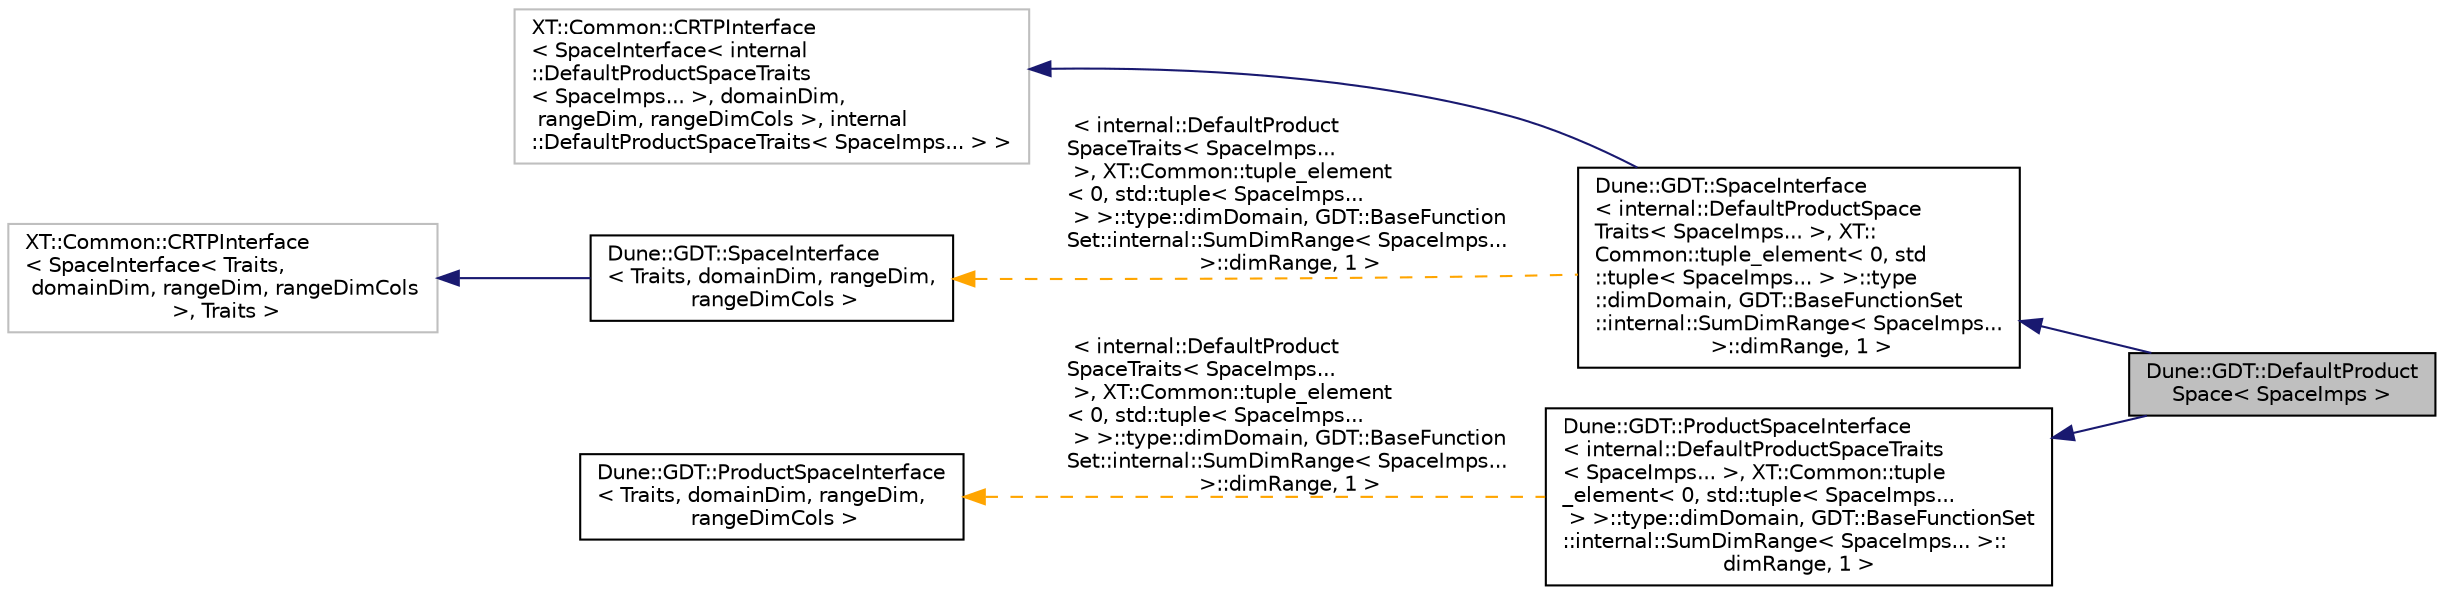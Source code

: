 digraph "Dune::GDT::DefaultProductSpace&lt; SpaceImps &gt;"
{
  edge [fontname="Helvetica",fontsize="10",labelfontname="Helvetica",labelfontsize="10"];
  node [fontname="Helvetica",fontsize="10",shape=record];
  rankdir="LR";
  Node0 [label="Dune::GDT::DefaultProduct\lSpace\< SpaceImps \>",height=0.2,width=0.4,color="black", fillcolor="grey75", style="filled", fontcolor="black"];
  Node1 -> Node0 [dir="back",color="midnightblue",fontsize="10",style="solid",fontname="Helvetica"];
  Node1 [label="Dune::GDT::SpaceInterface\l\< internal::DefaultProductSpace\lTraits\< SpaceImps... \>, XT::\lCommon::tuple_element\< 0, std\l::tuple\< SpaceImps... \> \>::type\l::dimDomain, GDT::BaseFunctionSet\l::internal::SumDimRange\< SpaceImps...\l \>::dimRange, 1 \>",height=0.2,width=0.4,color="black", fillcolor="white", style="filled",URL="$a02715.html"];
  Node2 -> Node1 [dir="back",color="midnightblue",fontsize="10",style="solid",fontname="Helvetica"];
  Node2 [label="XT::Common::CRTPInterface\l\< SpaceInterface\< internal\l::DefaultProductSpaceTraits\l\< SpaceImps... \>, domainDim,\l rangeDim, rangeDimCols \>, internal\l::DefaultProductSpaceTraits\< SpaceImps... \> \>",height=0.2,width=0.4,color="grey75", fillcolor="white", style="filled"];
  Node3 -> Node1 [dir="back",color="orange",fontsize="10",style="dashed",label=" \< internal::DefaultProduct\lSpaceTraits\< SpaceImps...\l \>, XT::Common::tuple_element\l\< 0, std::tuple\< SpaceImps...\l \> \>::type::dimDomain, GDT::BaseFunction\lSet::internal::SumDimRange\< SpaceImps...\l \>::dimRange, 1 \>" ,fontname="Helvetica"];
  Node3 [label="Dune::GDT::SpaceInterface\l\< Traits, domainDim, rangeDim,\l rangeDimCols \>",height=0.2,width=0.4,color="black", fillcolor="white", style="filled",URL="$a02715.html"];
  Node4 -> Node3 [dir="back",color="midnightblue",fontsize="10",style="solid",fontname="Helvetica"];
  Node4 [label="XT::Common::CRTPInterface\l\< SpaceInterface\< Traits,\l domainDim, rangeDim, rangeDimCols\l \>, Traits \>",height=0.2,width=0.4,color="grey75", fillcolor="white", style="filled"];
  Node5 -> Node0 [dir="back",color="midnightblue",fontsize="10",style="solid",fontname="Helvetica"];
  Node5 [label="Dune::GDT::ProductSpaceInterface\l\< internal::DefaultProductSpaceTraits\l\< SpaceImps... \>, XT::Common::tuple\l_element\< 0, std::tuple\< SpaceImps...\l \> \>::type::dimDomain, GDT::BaseFunctionSet\l::internal::SumDimRange\< SpaceImps... \>::\ldimRange, 1 \>",height=0.2,width=0.4,color="black", fillcolor="white", style="filled",URL="$a02723.html"];
  Node6 -> Node5 [dir="back",color="orange",fontsize="10",style="dashed",label=" \< internal::DefaultProduct\lSpaceTraits\< SpaceImps...\l \>, XT::Common::tuple_element\l\< 0, std::tuple\< SpaceImps...\l \> \>::type::dimDomain, GDT::BaseFunction\lSet::internal::SumDimRange\< SpaceImps...\l \>::dimRange, 1 \>" ,fontname="Helvetica"];
  Node6 [label="Dune::GDT::ProductSpaceInterface\l\< Traits, domainDim, rangeDim,\l rangeDimCols \>",height=0.2,width=0.4,color="black", fillcolor="white", style="filled",URL="$a02723.html"];
}
